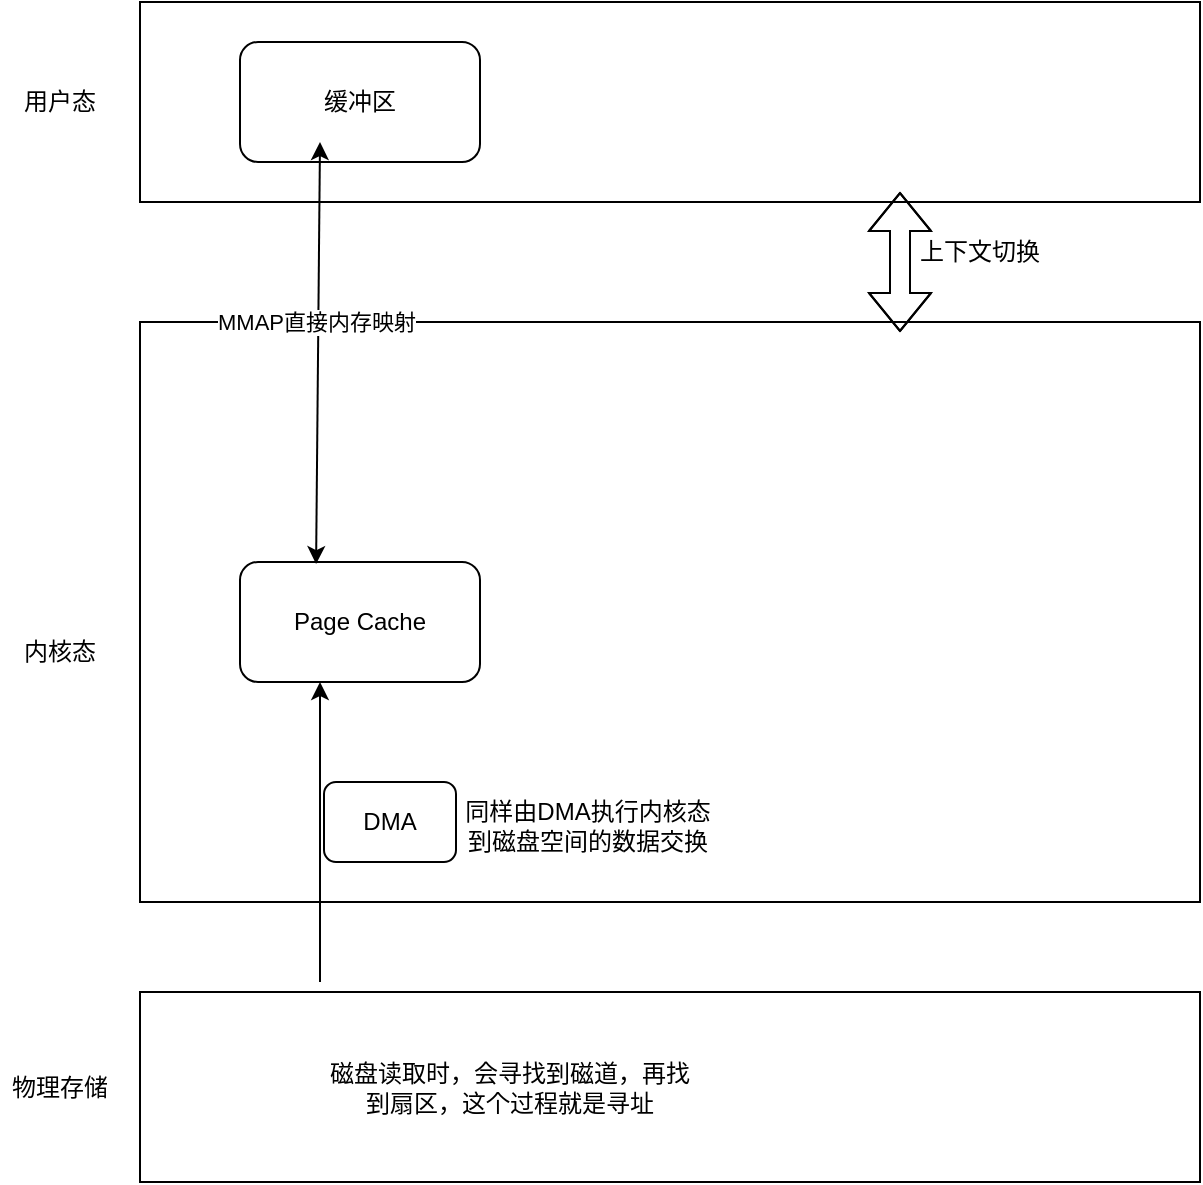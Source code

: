 <mxfile version="21.6.1" type="device">
  <diagram name="第 1 页" id="Hwnb1yyvSAR1CHBCOOlO">
    <mxGraphModel dx="1418" dy="828" grid="1" gridSize="10" guides="1" tooltips="1" connect="1" arrows="1" fold="1" page="1" pageScale="1" pageWidth="827" pageHeight="1169" math="0" shadow="0">
      <root>
        <mxCell id="0" />
        <mxCell id="1" parent="0" />
        <mxCell id="UdtPGJONnufmNjJG0WJD-3" value="" style="rounded=0;whiteSpace=wrap;html=1;" parent="1" vertex="1">
          <mxGeometry x="180" y="250" width="530" height="290" as="geometry" />
        </mxCell>
        <mxCell id="UdtPGJONnufmNjJG0WJD-1" value="" style="rounded=0;whiteSpace=wrap;html=1;" parent="1" vertex="1">
          <mxGeometry x="180" y="90" width="530" height="100" as="geometry" />
        </mxCell>
        <mxCell id="UdtPGJONnufmNjJG0WJD-2" value="用户态" style="text;html=1;strokeColor=none;fillColor=none;align=center;verticalAlign=middle;whiteSpace=wrap;rounded=0;" parent="1" vertex="1">
          <mxGeometry x="110" y="125" width="60" height="30" as="geometry" />
        </mxCell>
        <mxCell id="UdtPGJONnufmNjJG0WJD-4" value="内核态" style="text;html=1;strokeColor=none;fillColor=none;align=center;verticalAlign=middle;whiteSpace=wrap;rounded=0;" parent="1" vertex="1">
          <mxGeometry x="110" y="400" width="60" height="30" as="geometry" />
        </mxCell>
        <mxCell id="UdtPGJONnufmNjJG0WJD-5" value="" style="rounded=0;whiteSpace=wrap;html=1;" parent="1" vertex="1">
          <mxGeometry x="180" y="585" width="530" height="95" as="geometry" />
        </mxCell>
        <mxCell id="UdtPGJONnufmNjJG0WJD-6" value="物理存储" style="text;html=1;strokeColor=none;fillColor=none;align=center;verticalAlign=middle;whiteSpace=wrap;rounded=0;" parent="1" vertex="1">
          <mxGeometry x="110" y="617.5" width="60" height="30" as="geometry" />
        </mxCell>
        <mxCell id="UdtPGJONnufmNjJG0WJD-9" value="缓冲区" style="rounded=1;whiteSpace=wrap;html=1;" parent="1" vertex="1">
          <mxGeometry x="230" y="110" width="120" height="60" as="geometry" />
        </mxCell>
        <mxCell id="UdtPGJONnufmNjJG0WJD-12" value="Page Cache" style="rounded=1;whiteSpace=wrap;html=1;" parent="1" vertex="1">
          <mxGeometry x="230" y="370" width="120" height="60" as="geometry" />
        </mxCell>
        <mxCell id="UdtPGJONnufmNjJG0WJD-15" value="DMA" style="rounded=1;whiteSpace=wrap;html=1;" parent="1" vertex="1">
          <mxGeometry x="272" y="480" width="66" height="40" as="geometry" />
        </mxCell>
        <mxCell id="UdtPGJONnufmNjJG0WJD-17" value="磁盘读取时，会寻找到磁道，再找到扇区，这个过程就是寻址" style="text;html=1;strokeColor=none;fillColor=none;align=center;verticalAlign=middle;whiteSpace=wrap;rounded=0;" parent="1" vertex="1">
          <mxGeometry x="270" y="617.5" width="190" height="30" as="geometry" />
        </mxCell>
        <mxCell id="UdtPGJONnufmNjJG0WJD-20" value="" style="shape=flexArrow;endArrow=classic;startArrow=classic;html=1;rounded=0;" parent="1" edge="1">
          <mxGeometry width="100" height="100" relative="1" as="geometry">
            <mxPoint x="560" y="255" as="sourcePoint" />
            <mxPoint x="560" y="185" as="targetPoint" />
            <Array as="points">
              <mxPoint x="560" y="205" />
            </Array>
          </mxGeometry>
        </mxCell>
        <mxCell id="UdtPGJONnufmNjJG0WJD-21" value="上下文切换" style="text;html=1;strokeColor=none;fillColor=none;align=center;verticalAlign=middle;whiteSpace=wrap;rounded=0;" parent="1" vertex="1">
          <mxGeometry x="550" y="200" width="100" height="30" as="geometry" />
        </mxCell>
        <mxCell id="UdtPGJONnufmNjJG0WJD-22" value="" style="endArrow=classic;startArrow=classic;html=1;rounded=0;exitX=0.317;exitY=0.017;exitDx=0;exitDy=0;exitPerimeter=0;" parent="1" source="UdtPGJONnufmNjJG0WJD-12" edge="1">
          <mxGeometry width="50" height="50" relative="1" as="geometry">
            <mxPoint x="220" y="210" as="sourcePoint" />
            <mxPoint x="270" y="160" as="targetPoint" />
          </mxGeometry>
        </mxCell>
        <mxCell id="UdtPGJONnufmNjJG0WJD-23" value="MMAP直接内存映射" style="edgeLabel;html=1;align=center;verticalAlign=middle;resizable=0;points=[];" parent="UdtPGJONnufmNjJG0WJD-22" vertex="1" connectable="0">
          <mxGeometry x="0.147" y="1" relative="1" as="geometry">
            <mxPoint as="offset" />
          </mxGeometry>
        </mxCell>
        <mxCell id="UdtPGJONnufmNjJG0WJD-26" value="" style="endArrow=classic;html=1;rounded=0;" parent="1" edge="1">
          <mxGeometry width="50" height="50" relative="1" as="geometry">
            <mxPoint x="270" y="580" as="sourcePoint" />
            <mxPoint x="270" y="430" as="targetPoint" />
          </mxGeometry>
        </mxCell>
        <mxCell id="UdtPGJONnufmNjJG0WJD-27" value="同样由DMA执行内核态到磁盘空间的数据交换" style="text;html=1;strokeColor=none;fillColor=none;align=center;verticalAlign=middle;whiteSpace=wrap;rounded=0;" parent="1" vertex="1">
          <mxGeometry x="338" y="477" width="132" height="50" as="geometry" />
        </mxCell>
      </root>
    </mxGraphModel>
  </diagram>
</mxfile>
